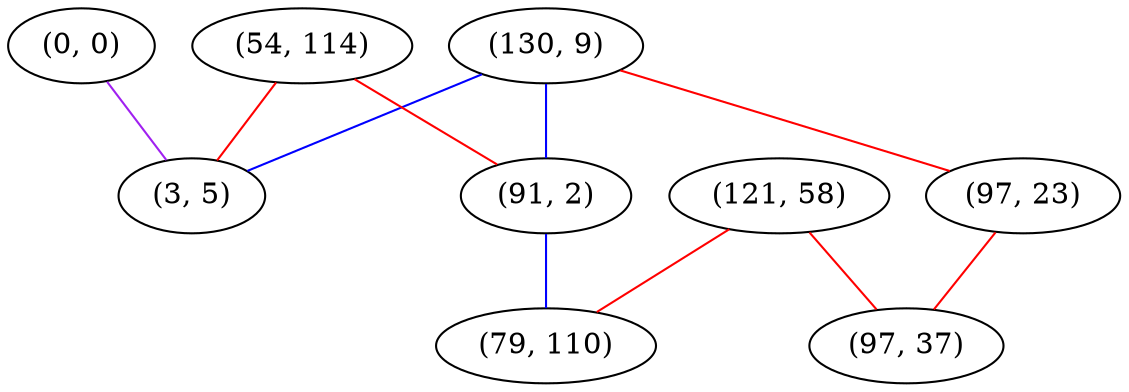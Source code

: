 graph "" {
"(0, 0)";
"(130, 9)";
"(97, 23)";
"(121, 58)";
"(97, 37)";
"(54, 114)";
"(91, 2)";
"(79, 110)";
"(3, 5)";
"(0, 0)" -- "(3, 5)"  [color=purple, key=0, weight=4];
"(130, 9)" -- "(91, 2)"  [color=blue, key=0, weight=3];
"(130, 9)" -- "(3, 5)"  [color=blue, key=0, weight=3];
"(130, 9)" -- "(97, 23)"  [color=red, key=0, weight=1];
"(97, 23)" -- "(97, 37)"  [color=red, key=0, weight=1];
"(121, 58)" -- "(97, 37)"  [color=red, key=0, weight=1];
"(121, 58)" -- "(79, 110)"  [color=red, key=0, weight=1];
"(54, 114)" -- "(91, 2)"  [color=red, key=0, weight=1];
"(54, 114)" -- "(3, 5)"  [color=red, key=0, weight=1];
"(91, 2)" -- "(79, 110)"  [color=blue, key=0, weight=3];
}
